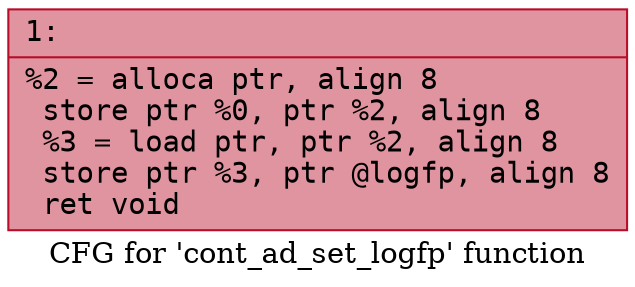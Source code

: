 digraph "CFG for 'cont_ad_set_logfp' function" {
	label="CFG for 'cont_ad_set_logfp' function";

	Node0x600000a7e8a0 [shape=record,color="#b70d28ff", style=filled, fillcolor="#b70d2870" fontname="Courier",label="{1:\l|  %2 = alloca ptr, align 8\l  store ptr %0, ptr %2, align 8\l  %3 = load ptr, ptr %2, align 8\l  store ptr %3, ptr @logfp, align 8\l  ret void\l}"];
}
